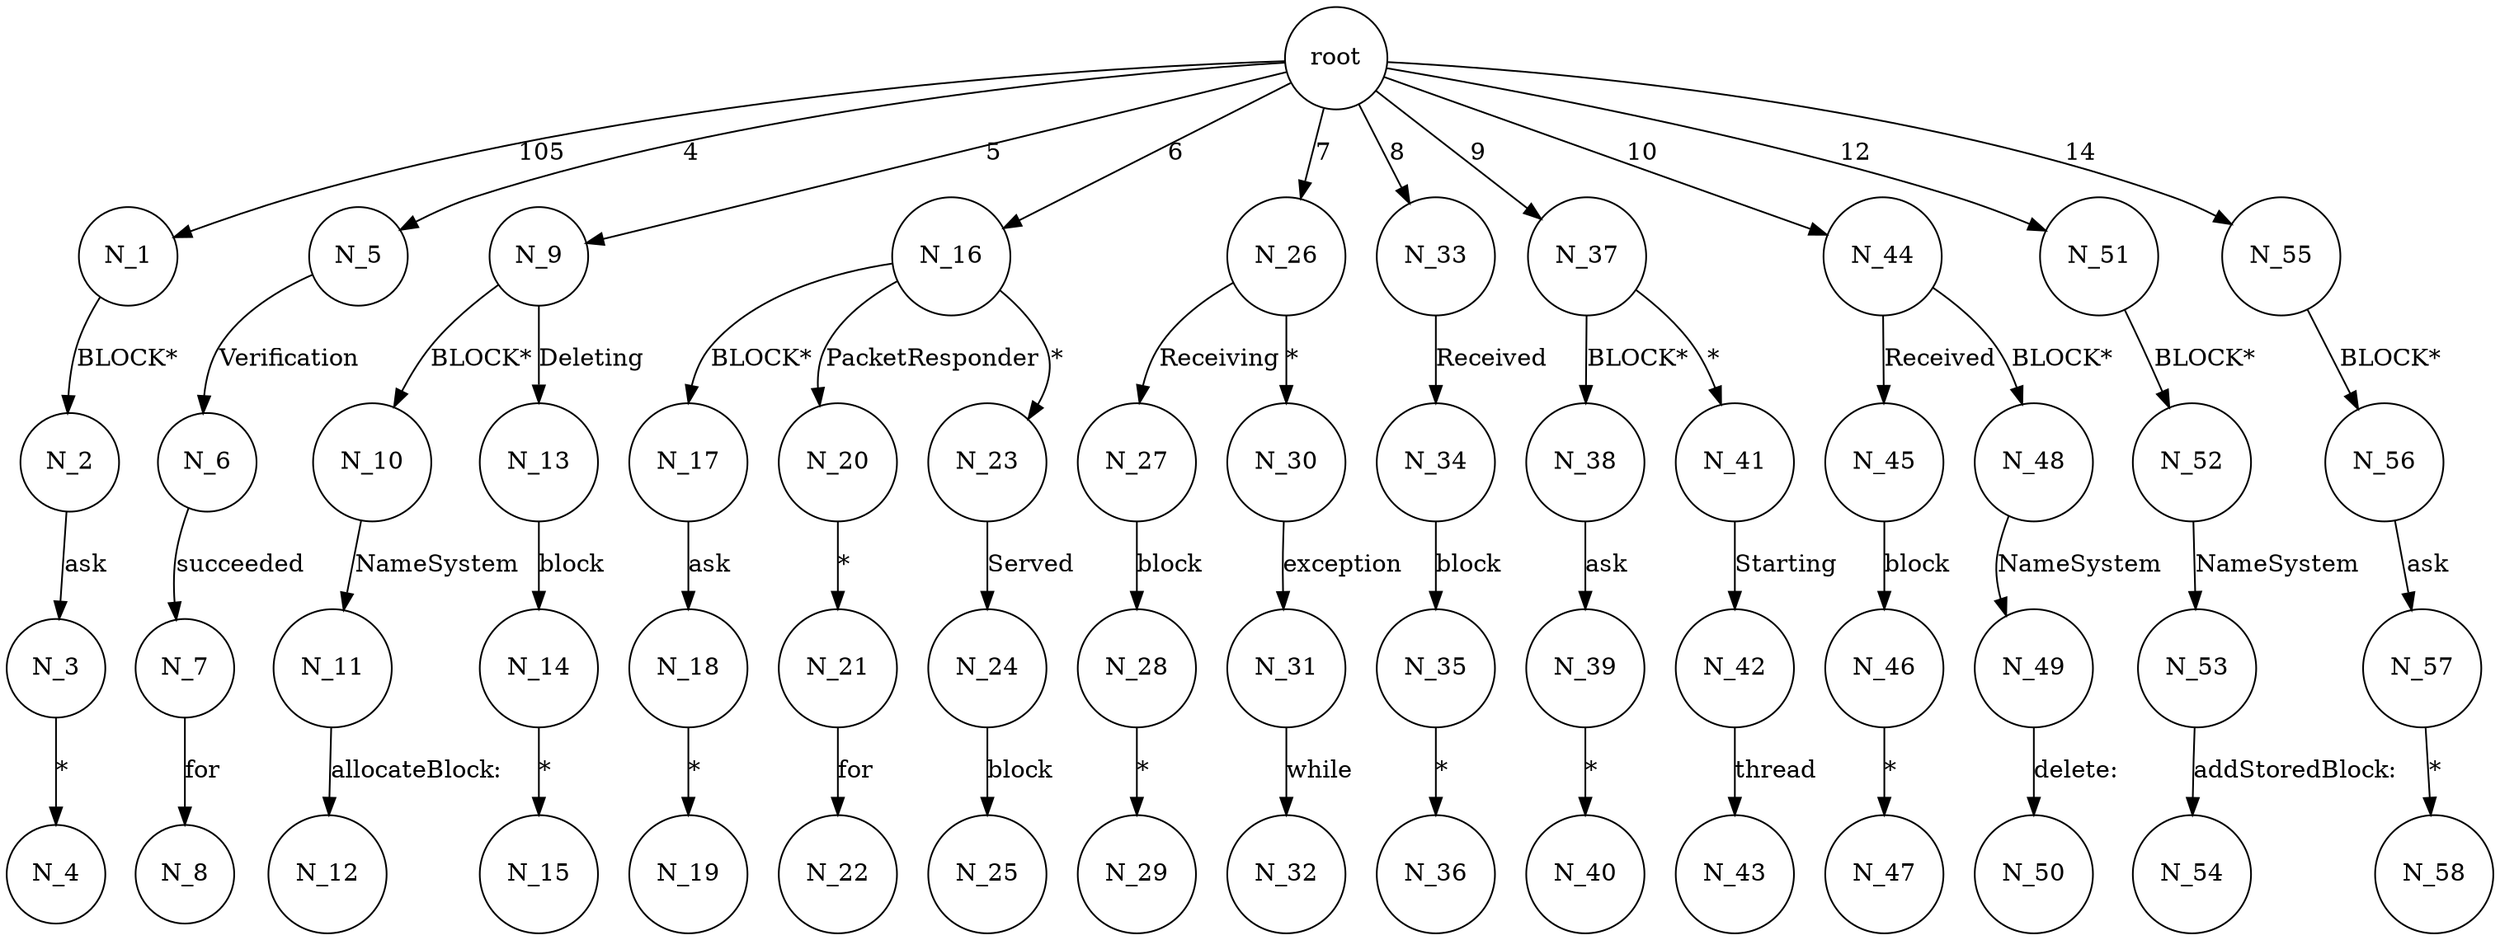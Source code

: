 // The visualization of prefix tree 2018-10-11
strict digraph {
	N_0 [label=root shape=circle]
	N_1 [shape=circle]
	N_0 -> N_1 [label=105]
	N_2 [shape=circle]
	N_1 -> N_2 [label="BLOCK*"]
	N_3 [shape=circle]
	N_2 -> N_3 [label=ask]
	N_4 [shape=circle]
	N_3 -> N_4 [label="*"]
	N_5 [shape=circle]
	N_0 -> N_5 [label=4]
	N_6 [shape=circle]
	N_5 -> N_6 [label=Verification]
	N_7 [shape=circle]
	N_6 -> N_7 [label=succeeded]
	N_8 [shape=circle]
	N_7 -> N_8 [label=for]
	N_9 [shape=circle]
	N_0 -> N_9 [label=5]
	N_10 [shape=circle]
	N_9 -> N_10 [label="BLOCK*"]
	N_11 [shape=circle]
	N_10 -> N_11 [label=NameSystem]
	N_12 [shape=circle]
	N_11 -> N_12 [label="allocateBlock:"]
	N_13 [shape=circle]
	N_9 -> N_13 [label=Deleting]
	N_14 [shape=circle]
	N_13 -> N_14 [label=block]
	N_15 [shape=circle]
	N_14 -> N_15 [label="*"]
	N_16 [shape=circle]
	N_0 -> N_16 [label=6]
	N_17 [shape=circle]
	N_16 -> N_17 [label="BLOCK*"]
	N_18 [shape=circle]
	N_17 -> N_18 [label=ask]
	N_19 [shape=circle]
	N_18 -> N_19 [label="*"]
	N_20 [shape=circle]
	N_16 -> N_20 [label=PacketResponder]
	N_21 [shape=circle]
	N_20 -> N_21 [label="*"]
	N_22 [shape=circle]
	N_21 -> N_22 [label=for]
	N_23 [shape=circle]
	N_16 -> N_23 [label="*"]
	N_24 [shape=circle]
	N_23 -> N_24 [label=Served]
	N_25 [shape=circle]
	N_24 -> N_25 [label=block]
	N_26 [shape=circle]
	N_0 -> N_26 [label=7]
	N_27 [shape=circle]
	N_26 -> N_27 [label=Receiving]
	N_28 [shape=circle]
	N_27 -> N_28 [label=block]
	N_29 [shape=circle]
	N_28 -> N_29 [label="*"]
	N_30 [shape=circle]
	N_26 -> N_30 [label="*"]
	N_31 [shape=circle]
	N_30 -> N_31 [label=exception]
	N_32 [shape=circle]
	N_31 -> N_32 [label=while]
	N_33 [shape=circle]
	N_0 -> N_33 [label=8]
	N_34 [shape=circle]
	N_33 -> N_34 [label=Received]
	N_35 [shape=circle]
	N_34 -> N_35 [label=block]
	N_36 [shape=circle]
	N_35 -> N_36 [label="*"]
	N_37 [shape=circle]
	N_0 -> N_37 [label=9]
	N_38 [shape=circle]
	N_37 -> N_38 [label="BLOCK*"]
	N_39 [shape=circle]
	N_38 -> N_39 [label=ask]
	N_40 [shape=circle]
	N_39 -> N_40 [label="*"]
	N_41 [shape=circle]
	N_37 -> N_41 [label="*"]
	N_42 [shape=circle]
	N_41 -> N_42 [label=Starting]
	N_43 [shape=circle]
	N_42 -> N_43 [label=thread]
	N_44 [shape=circle]
	N_0 -> N_44 [label=10]
	N_45 [shape=circle]
	N_44 -> N_45 [label=Received]
	N_46 [shape=circle]
	N_45 -> N_46 [label=block]
	N_47 [shape=circle]
	N_46 -> N_47 [label="*"]
	N_48 [shape=circle]
	N_44 -> N_48 [label="BLOCK*"]
	N_49 [shape=circle]
	N_48 -> N_49 [label=NameSystem]
	N_50 [shape=circle]
	N_49 -> N_50 [label="delete:"]
	N_51 [shape=circle]
	N_0 -> N_51 [label=12]
	N_52 [shape=circle]
	N_51 -> N_52 [label="BLOCK*"]
	N_53 [shape=circle]
	N_52 -> N_53 [label=NameSystem]
	N_54 [shape=circle]
	N_53 -> N_54 [label="addStoredBlock:"]
	N_55 [shape=circle]
	N_0 -> N_55 [label=14]
	N_56 [shape=circle]
	N_55 -> N_56 [label="BLOCK*"]
	N_57 [shape=circle]
	N_56 -> N_57 [label=ask]
	N_58 [shape=circle]
	N_57 -> N_58 [label="*"]
}
